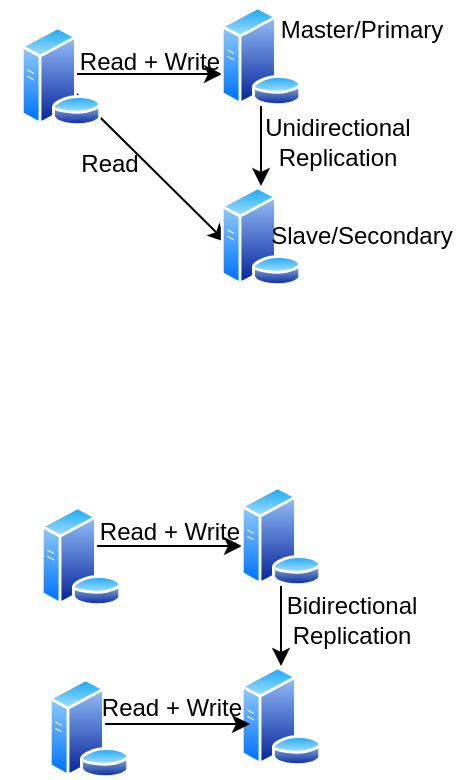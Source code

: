 <mxfile version="22.1.7" type="github">
  <diagram name="Page-1" id="hsXx6_wmlTWPNyEW_iNE">
    <mxGraphModel dx="794" dy="456" grid="1" gridSize="10" guides="1" tooltips="1" connect="1" arrows="1" fold="1" page="1" pageScale="1" pageWidth="850" pageHeight="1100" math="0" shadow="0">
      <root>
        <mxCell id="0" />
        <mxCell id="1" parent="0" />
        <mxCell id="2BHKi3fGgR7jsmWQUKfR-4" value="" style="edgeStyle=orthogonalEdgeStyle;rounded=0;orthogonalLoop=1;jettySize=auto;html=1;" edge="1" parent="1">
          <mxGeometry relative="1" as="geometry">
            <mxPoint x="558.5" y="104" as="sourcePoint" />
            <mxPoint x="631" y="104" as="targetPoint" />
          </mxGeometry>
        </mxCell>
        <mxCell id="2BHKi3fGgR7jsmWQUKfR-5" value="" style="endArrow=classic;html=1;rounded=0;entryX=0;entryY=0.5;entryDx=0;entryDy=0;" edge="1" parent="1">
          <mxGeometry width="50" height="50" relative="1" as="geometry">
            <mxPoint x="554.502" y="110.252" as="sourcePoint" />
            <mxPoint x="633" y="188" as="targetPoint" />
          </mxGeometry>
        </mxCell>
        <mxCell id="2BHKi3fGgR7jsmWQUKfR-6" value="" style="image;aspect=fixed;perimeter=ellipsePerimeter;html=1;align=center;shadow=0;dashed=0;spacingTop=3;image=img/lib/active_directory/database_server.svg;" vertex="1" parent="1">
          <mxGeometry x="530" y="80" width="41" height="50" as="geometry" />
        </mxCell>
        <mxCell id="2BHKi3fGgR7jsmWQUKfR-9" value="" style="edgeStyle=orthogonalEdgeStyle;rounded=0;orthogonalLoop=1;jettySize=auto;html=1;" edge="1" parent="1" source="2BHKi3fGgR7jsmWQUKfR-7" target="2BHKi3fGgR7jsmWQUKfR-8">
          <mxGeometry relative="1" as="geometry" />
        </mxCell>
        <mxCell id="2BHKi3fGgR7jsmWQUKfR-7" value="" style="image;aspect=fixed;perimeter=ellipsePerimeter;html=1;align=center;shadow=0;dashed=0;spacingTop=3;image=img/lib/active_directory/database_server.svg;" vertex="1" parent="1">
          <mxGeometry x="630" y="70" width="41" height="50" as="geometry" />
        </mxCell>
        <mxCell id="2BHKi3fGgR7jsmWQUKfR-8" value="" style="image;aspect=fixed;perimeter=ellipsePerimeter;html=1;align=center;shadow=0;dashed=0;spacingTop=3;image=img/lib/active_directory/database_server.svg;" vertex="1" parent="1">
          <mxGeometry x="630" y="160" width="41" height="50" as="geometry" />
        </mxCell>
        <mxCell id="2BHKi3fGgR7jsmWQUKfR-10" value="Master/Primary" style="text;html=1;strokeColor=none;fillColor=none;align=center;verticalAlign=middle;whiteSpace=wrap;rounded=0;" vertex="1" parent="1">
          <mxGeometry x="646" y="67" width="110" height="30" as="geometry" />
        </mxCell>
        <mxCell id="2BHKi3fGgR7jsmWQUKfR-11" value="Slave/Secondary" style="text;html=1;strokeColor=none;fillColor=none;align=center;verticalAlign=middle;whiteSpace=wrap;rounded=0;" vertex="1" parent="1">
          <mxGeometry x="646" y="170" width="110" height="30" as="geometry" />
        </mxCell>
        <mxCell id="2BHKi3fGgR7jsmWQUKfR-12" value="&lt;br&gt;Read + Write" style="text;html=1;strokeColor=none;fillColor=none;align=center;verticalAlign=middle;whiteSpace=wrap;rounded=0;" vertex="1" parent="1">
          <mxGeometry x="540" y="75" width="110" height="30" as="geometry" />
        </mxCell>
        <mxCell id="2BHKi3fGgR7jsmWQUKfR-13" value="Unidirectional Replication" style="text;html=1;strokeColor=none;fillColor=none;align=center;verticalAlign=middle;whiteSpace=wrap;rounded=0;" vertex="1" parent="1">
          <mxGeometry x="634" y="123" width="110" height="30" as="geometry" />
        </mxCell>
        <mxCell id="2BHKi3fGgR7jsmWQUKfR-14" value="Read" style="text;html=1;strokeColor=none;fillColor=none;align=center;verticalAlign=middle;whiteSpace=wrap;rounded=0;" vertex="1" parent="1">
          <mxGeometry x="520" y="134" width="110" height="30" as="geometry" />
        </mxCell>
        <mxCell id="2BHKi3fGgR7jsmWQUKfR-15" value="" style="edgeStyle=orthogonalEdgeStyle;rounded=0;orthogonalLoop=1;jettySize=auto;html=1;" edge="1" parent="1">
          <mxGeometry relative="1" as="geometry">
            <mxPoint x="568.5" y="340" as="sourcePoint" />
            <mxPoint x="641" y="340" as="targetPoint" />
          </mxGeometry>
        </mxCell>
        <mxCell id="2BHKi3fGgR7jsmWQUKfR-17" value="" style="image;aspect=fixed;perimeter=ellipsePerimeter;html=1;align=center;shadow=0;dashed=0;spacingTop=3;image=img/lib/active_directory/database_server.svg;" vertex="1" parent="1">
          <mxGeometry x="540" y="320" width="41" height="50" as="geometry" />
        </mxCell>
        <mxCell id="2BHKi3fGgR7jsmWQUKfR-18" value="" style="edgeStyle=orthogonalEdgeStyle;rounded=0;orthogonalLoop=1;jettySize=auto;html=1;" edge="1" parent="1" source="2BHKi3fGgR7jsmWQUKfR-19" target="2BHKi3fGgR7jsmWQUKfR-20">
          <mxGeometry relative="1" as="geometry" />
        </mxCell>
        <mxCell id="2BHKi3fGgR7jsmWQUKfR-19" value="" style="image;aspect=fixed;perimeter=ellipsePerimeter;html=1;align=center;shadow=0;dashed=0;spacingTop=3;image=img/lib/active_directory/database_server.svg;" vertex="1" parent="1">
          <mxGeometry x="640" y="310" width="41" height="50" as="geometry" />
        </mxCell>
        <mxCell id="2BHKi3fGgR7jsmWQUKfR-20" value="" style="image;aspect=fixed;perimeter=ellipsePerimeter;html=1;align=center;shadow=0;dashed=0;spacingTop=3;image=img/lib/active_directory/database_server.svg;" vertex="1" parent="1">
          <mxGeometry x="640" y="400" width="41" height="50" as="geometry" />
        </mxCell>
        <mxCell id="2BHKi3fGgR7jsmWQUKfR-23" value="&lt;br&gt;Read + Write" style="text;html=1;strokeColor=none;fillColor=none;align=center;verticalAlign=middle;whiteSpace=wrap;rounded=0;" vertex="1" parent="1">
          <mxGeometry x="550" y="310" width="110" height="30" as="geometry" />
        </mxCell>
        <mxCell id="2BHKi3fGgR7jsmWQUKfR-24" value="Bidirectional Replication" style="text;html=1;strokeColor=none;fillColor=none;align=center;verticalAlign=middle;whiteSpace=wrap;rounded=0;" vertex="1" parent="1">
          <mxGeometry x="641" y="362" width="110" height="30" as="geometry" />
        </mxCell>
        <mxCell id="2BHKi3fGgR7jsmWQUKfR-26" value="" style="edgeStyle=orthogonalEdgeStyle;rounded=0;orthogonalLoop=1;jettySize=auto;html=1;" edge="1" parent="1">
          <mxGeometry relative="1" as="geometry">
            <mxPoint x="572.5" y="429" as="sourcePoint" />
            <mxPoint x="645" y="429" as="targetPoint" />
          </mxGeometry>
        </mxCell>
        <mxCell id="2BHKi3fGgR7jsmWQUKfR-27" value="" style="image;aspect=fixed;perimeter=ellipsePerimeter;html=1;align=center;shadow=0;dashed=0;spacingTop=3;image=img/lib/active_directory/database_server.svg;" vertex="1" parent="1">
          <mxGeometry x="544" y="406" width="41" height="50" as="geometry" />
        </mxCell>
        <mxCell id="2BHKi3fGgR7jsmWQUKfR-28" value="&lt;br&gt;Read + Write" style="text;html=1;strokeColor=none;fillColor=none;align=center;verticalAlign=middle;whiteSpace=wrap;rounded=0;" vertex="1" parent="1">
          <mxGeometry x="551" y="398" width="110" height="30" as="geometry" />
        </mxCell>
      </root>
    </mxGraphModel>
  </diagram>
</mxfile>
